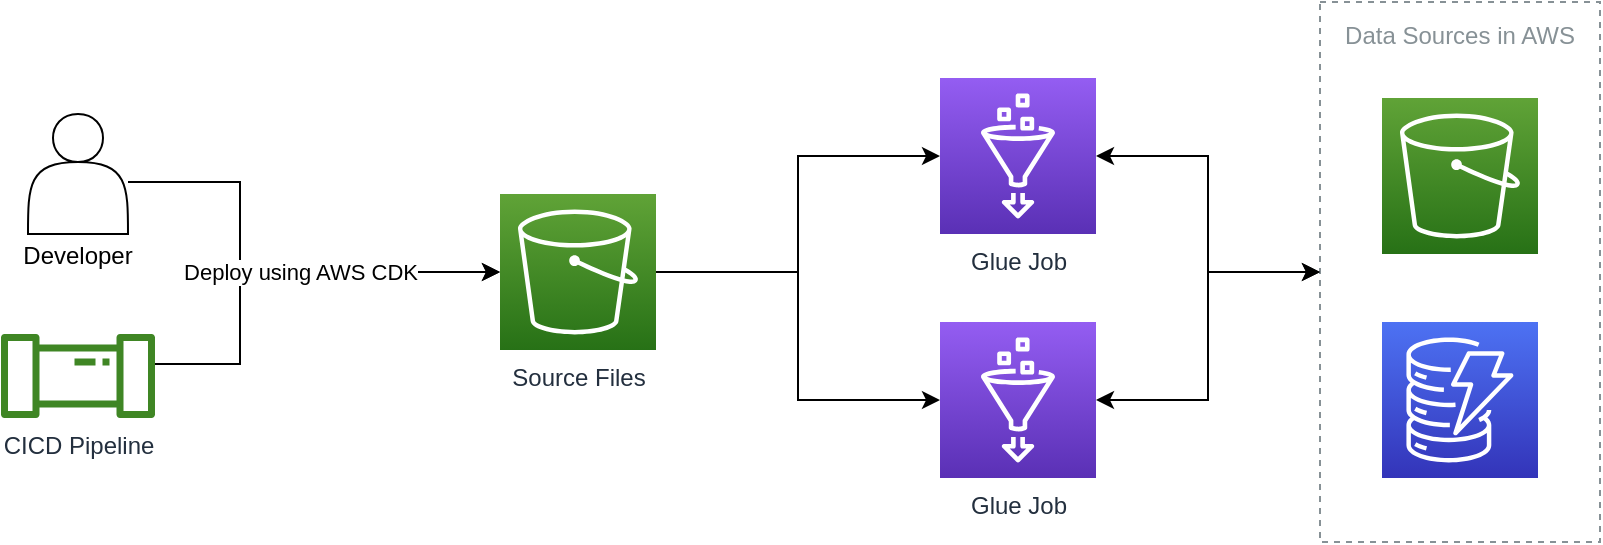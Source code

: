 <mxfile version="21.1.2" type="device">
  <diagram name="Page-1" id="axdDBht8W-pveexq8fcM">
    <mxGraphModel dx="1333" dy="575" grid="1" gridSize="10" guides="1" tooltips="1" connect="1" arrows="1" fold="1" page="0" pageScale="1" pageWidth="850" pageHeight="1100" math="0" shadow="0">
      <root>
        <mxCell id="0" />
        <mxCell id="1" parent="0" />
        <mxCell id="UXpUNZmPd3_He0jHjvTJ-8" value="Data Sources in AWS" style="outlineConnect=0;gradientColor=none;html=1;whiteSpace=wrap;fontSize=12;fontStyle=0;strokeColor=#879196;fillColor=none;verticalAlign=top;align=center;fontColor=#879196;dashed=1;spacingTop=3;" vertex="1" parent="1">
          <mxGeometry x="590" y="50" width="140" height="270" as="geometry" />
        </mxCell>
        <mxCell id="UXpUNZmPd3_He0jHjvTJ-9" style="edgeStyle=orthogonalEdgeStyle;rounded=0;orthogonalLoop=1;jettySize=auto;html=1;startArrow=classic;startFill=1;" edge="1" parent="1" source="UXpUNZmPd3_He0jHjvTJ-2" target="UXpUNZmPd3_He0jHjvTJ-8">
          <mxGeometry relative="1" as="geometry" />
        </mxCell>
        <mxCell id="UXpUNZmPd3_He0jHjvTJ-2" value="Glue Job" style="sketch=0;points=[[0,0,0],[0.25,0,0],[0.5,0,0],[0.75,0,0],[1,0,0],[0,1,0],[0.25,1,0],[0.5,1,0],[0.75,1,0],[1,1,0],[0,0.25,0],[0,0.5,0],[0,0.75,0],[1,0.25,0],[1,0.5,0],[1,0.75,0]];outlineConnect=0;fontColor=#232F3E;gradientColor=#945DF2;gradientDirection=north;fillColor=#5A30B5;strokeColor=#ffffff;dashed=0;verticalLabelPosition=bottom;verticalAlign=top;align=center;html=1;fontSize=12;fontStyle=0;aspect=fixed;shape=mxgraph.aws4.resourceIcon;resIcon=mxgraph.aws4.glue;" vertex="1" parent="1">
          <mxGeometry x="400" y="88" width="78" height="78" as="geometry" />
        </mxCell>
        <mxCell id="UXpUNZmPd3_He0jHjvTJ-10" style="edgeStyle=orthogonalEdgeStyle;rounded=0;orthogonalLoop=1;jettySize=auto;html=1;startArrow=classic;startFill=1;" edge="1" parent="1" source="UXpUNZmPd3_He0jHjvTJ-3" target="UXpUNZmPd3_He0jHjvTJ-8">
          <mxGeometry relative="1" as="geometry" />
        </mxCell>
        <mxCell id="UXpUNZmPd3_He0jHjvTJ-3" value="Glue Job" style="sketch=0;points=[[0,0,0],[0.25,0,0],[0.5,0,0],[0.75,0,0],[1,0,0],[0,1,0],[0.25,1,0],[0.5,1,0],[0.75,1,0],[1,1,0],[0,0.25,0],[0,0.5,0],[0,0.75,0],[1,0.25,0],[1,0.5,0],[1,0.75,0]];outlineConnect=0;fontColor=#232F3E;gradientColor=#945DF2;gradientDirection=north;fillColor=#5A30B5;strokeColor=#ffffff;dashed=0;verticalLabelPosition=bottom;verticalAlign=top;align=center;html=1;fontSize=12;fontStyle=0;aspect=fixed;shape=mxgraph.aws4.resourceIcon;resIcon=mxgraph.aws4.glue;" vertex="1" parent="1">
          <mxGeometry x="400" y="210" width="78" height="78" as="geometry" />
        </mxCell>
        <mxCell id="UXpUNZmPd3_He0jHjvTJ-4" value="" style="sketch=0;points=[[0,0,0],[0.25,0,0],[0.5,0,0],[0.75,0,0],[1,0,0],[0,1,0],[0.25,1,0],[0.5,1,0],[0.75,1,0],[1,1,0],[0,0.25,0],[0,0.5,0],[0,0.75,0],[1,0.25,0],[1,0.5,0],[1,0.75,0]];outlineConnect=0;fontColor=#232F3E;gradientColor=#60A337;gradientDirection=north;fillColor=#277116;strokeColor=#ffffff;dashed=0;verticalLabelPosition=bottom;verticalAlign=top;align=center;html=1;fontSize=12;fontStyle=0;aspect=fixed;shape=mxgraph.aws4.resourceIcon;resIcon=mxgraph.aws4.s3;" vertex="1" parent="1">
          <mxGeometry x="621" y="98" width="78" height="78" as="geometry" />
        </mxCell>
        <mxCell id="UXpUNZmPd3_He0jHjvTJ-7" value="" style="sketch=0;points=[[0,0,0],[0.25,0,0],[0.5,0,0],[0.75,0,0],[1,0,0],[0,1,0],[0.25,1,0],[0.5,1,0],[0.75,1,0],[1,1,0],[0,0.25,0],[0,0.5,0],[0,0.75,0],[1,0.25,0],[1,0.5,0],[1,0.75,0]];outlineConnect=0;fontColor=#232F3E;gradientColor=#4D72F3;gradientDirection=north;fillColor=#3334B9;strokeColor=#ffffff;dashed=0;verticalLabelPosition=bottom;verticalAlign=top;align=center;html=1;fontSize=12;fontStyle=0;aspect=fixed;shape=mxgraph.aws4.resourceIcon;resIcon=mxgraph.aws4.dynamodb;" vertex="1" parent="1">
          <mxGeometry x="621" y="210" width="78" height="78" as="geometry" />
        </mxCell>
        <mxCell id="UXpUNZmPd3_He0jHjvTJ-12" style="edgeStyle=orthogonalEdgeStyle;rounded=0;orthogonalLoop=1;jettySize=auto;html=1;" edge="1" parent="1" source="UXpUNZmPd3_He0jHjvTJ-11" target="UXpUNZmPd3_He0jHjvTJ-2">
          <mxGeometry relative="1" as="geometry" />
        </mxCell>
        <mxCell id="UXpUNZmPd3_He0jHjvTJ-13" style="edgeStyle=orthogonalEdgeStyle;rounded=0;orthogonalLoop=1;jettySize=auto;html=1;" edge="1" parent="1" source="UXpUNZmPd3_He0jHjvTJ-11" target="UXpUNZmPd3_He0jHjvTJ-3">
          <mxGeometry relative="1" as="geometry" />
        </mxCell>
        <mxCell id="UXpUNZmPd3_He0jHjvTJ-11" value="Source Files" style="sketch=0;points=[[0,0,0],[0.25,0,0],[0.5,0,0],[0.75,0,0],[1,0,0],[0,1,0],[0.25,1,0],[0.5,1,0],[0.75,1,0],[1,1,0],[0,0.25,0],[0,0.5,0],[0,0.75,0],[1,0.25,0],[1,0.5,0],[1,0.75,0]];outlineConnect=0;fontColor=#232F3E;gradientColor=#60A337;gradientDirection=north;fillColor=#277116;strokeColor=#ffffff;dashed=0;verticalLabelPosition=bottom;verticalAlign=top;align=center;html=1;fontSize=12;fontStyle=0;aspect=fixed;shape=mxgraph.aws4.resourceIcon;resIcon=mxgraph.aws4.s3;" vertex="1" parent="1">
          <mxGeometry x="180" y="146" width="78" height="78" as="geometry" />
        </mxCell>
        <mxCell id="UXpUNZmPd3_He0jHjvTJ-16" style="edgeStyle=orthogonalEdgeStyle;rounded=0;orthogonalLoop=1;jettySize=auto;html=1;entryX=0;entryY=0.5;entryDx=0;entryDy=0;entryPerimeter=0;" edge="1" parent="1" source="UXpUNZmPd3_He0jHjvTJ-14" target="UXpUNZmPd3_He0jHjvTJ-11">
          <mxGeometry relative="1" as="geometry">
            <Array as="points">
              <mxPoint x="50" y="140" />
              <mxPoint x="50" y="185" />
            </Array>
          </mxGeometry>
        </mxCell>
        <mxCell id="UXpUNZmPd3_He0jHjvTJ-14" value="Developer" style="shape=actor;whiteSpace=wrap;html=1;verticalAlign=bottom;spacingBottom=-20;" vertex="1" parent="1">
          <mxGeometry x="-56" y="106" width="50" height="60" as="geometry" />
        </mxCell>
        <mxCell id="UXpUNZmPd3_He0jHjvTJ-17" value="Deploy using AWS CDK" style="edgeStyle=orthogonalEdgeStyle;rounded=0;orthogonalLoop=1;jettySize=auto;html=1;entryX=0;entryY=0.5;entryDx=0;entryDy=0;entryPerimeter=0;" edge="1" parent="1" source="UXpUNZmPd3_He0jHjvTJ-15" target="UXpUNZmPd3_He0jHjvTJ-11">
          <mxGeometry x="0.085" relative="1" as="geometry">
            <Array as="points">
              <mxPoint x="50" y="231" />
              <mxPoint x="50" y="185" />
            </Array>
            <mxPoint as="offset" />
          </mxGeometry>
        </mxCell>
        <mxCell id="UXpUNZmPd3_He0jHjvTJ-15" value="CICD Pipeline" style="sketch=0;outlineConnect=0;fontColor=#232F3E;gradientColor=none;fillColor=#3F8624;strokeColor=none;dashed=0;verticalLabelPosition=bottom;verticalAlign=top;align=center;html=1;fontSize=12;fontStyle=0;aspect=fixed;pointerEvents=1;shape=mxgraph.aws4.iot_analytics_pipeline;" vertex="1" parent="1">
          <mxGeometry x="-70" y="216" width="78" height="42" as="geometry" />
        </mxCell>
      </root>
    </mxGraphModel>
  </diagram>
</mxfile>
